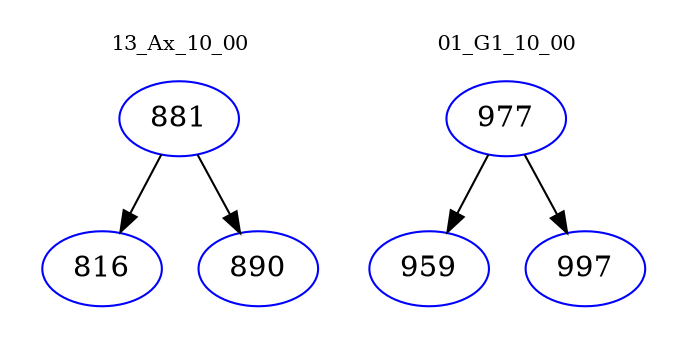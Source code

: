 digraph{
subgraph cluster_0 {
color = white
label = "13_Ax_10_00";
fontsize=10;
T0_881 [label="881", color="blue"]
T0_881 -> T0_816 [color="black"]
T0_816 [label="816", color="blue"]
T0_881 -> T0_890 [color="black"]
T0_890 [label="890", color="blue"]
}
subgraph cluster_1 {
color = white
label = "01_G1_10_00";
fontsize=10;
T1_977 [label="977", color="blue"]
T1_977 -> T1_959 [color="black"]
T1_959 [label="959", color="blue"]
T1_977 -> T1_997 [color="black"]
T1_997 [label="997", color="blue"]
}
}
